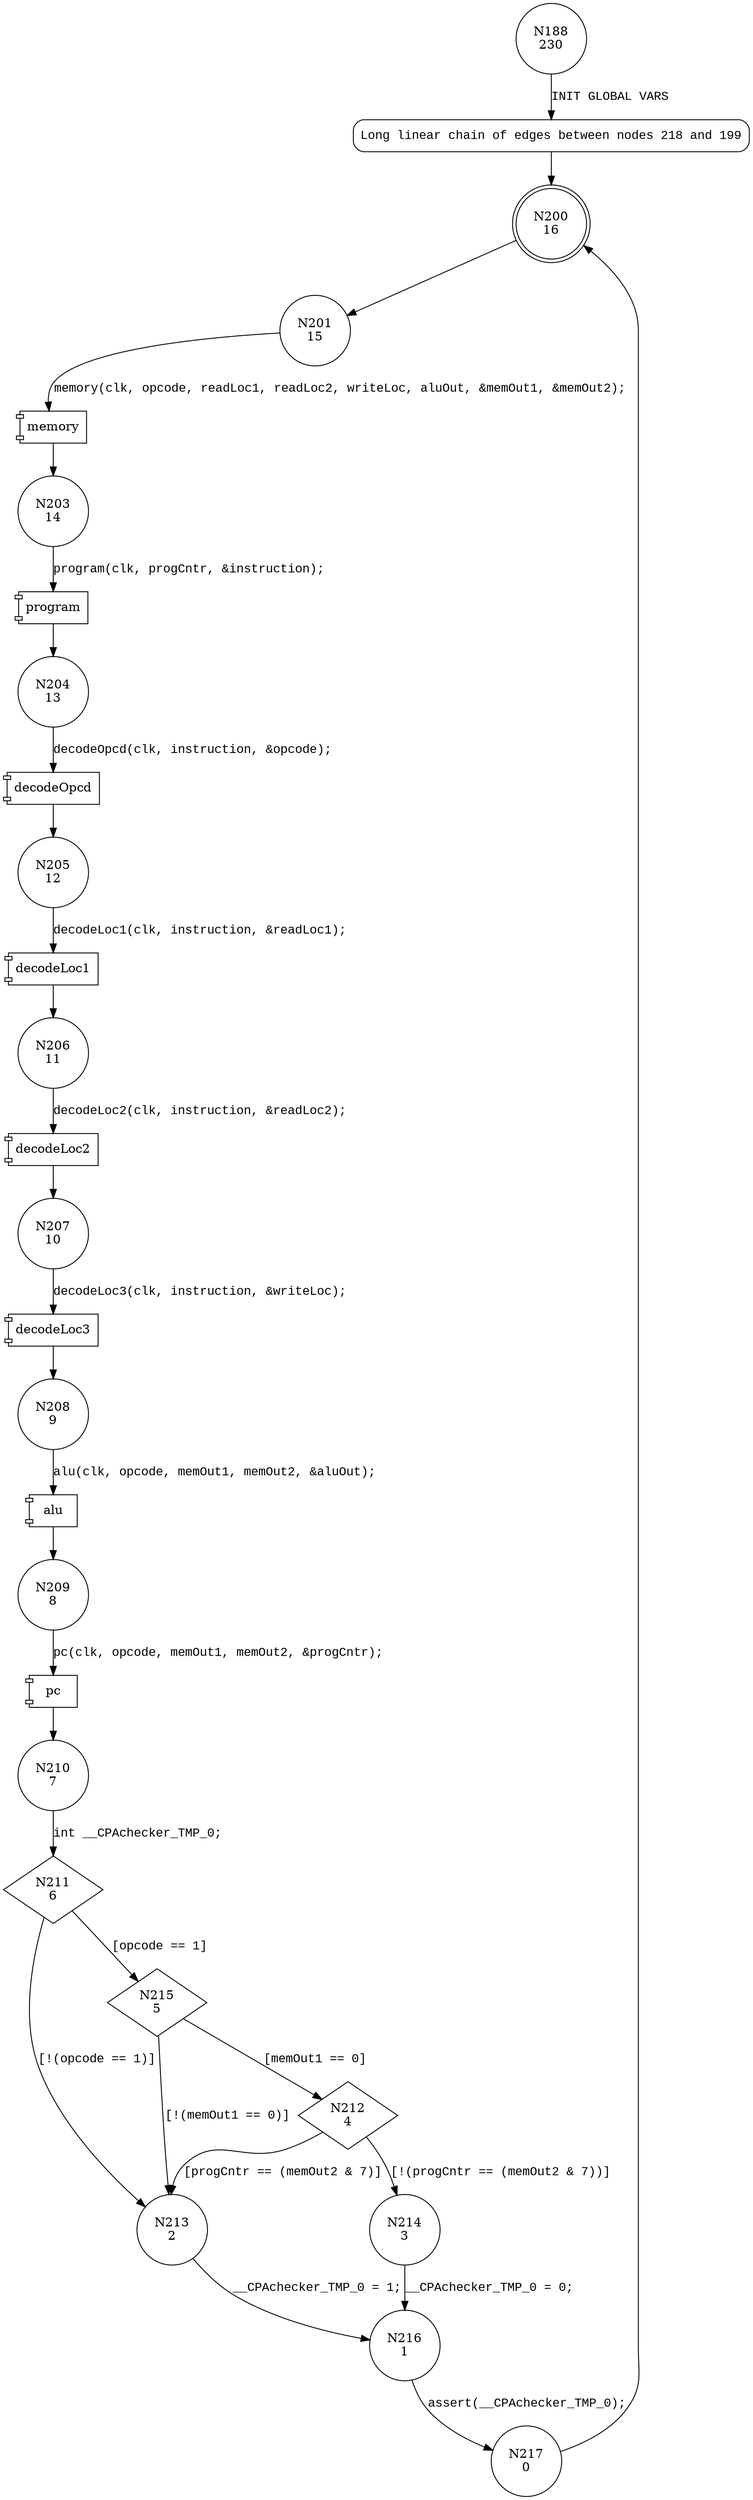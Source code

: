 digraph main {
188 [shape="circle" label="N188\n230"]
218 [shape="circle" label="N218\n229"]
200 [shape="doublecircle" label="N200\n16"]
201 [shape="circle" label="N201\n15"]
203 [shape="circle" label="N203\n14"]
204 [shape="circle" label="N204\n13"]
205 [shape="circle" label="N205\n12"]
206 [shape="circle" label="N206\n11"]
207 [shape="circle" label="N207\n10"]
208 [shape="circle" label="N208\n9"]
209 [shape="circle" label="N209\n8"]
210 [shape="circle" label="N210\n7"]
211 [shape="diamond" label="N211\n6"]
215 [shape="diamond" label="N215\n5"]
213 [shape="circle" label="N213\n2"]
216 [shape="circle" label="N216\n1"]
217 [shape="circle" label="N217\n0"]
212 [shape="diamond" label="N212\n4"]
214 [shape="circle" label="N214\n3"]
218 [style="filled,bold" penwidth="1" fillcolor="white" fontname="Courier New" shape="Mrecord" label="Long linear chain of edges between nodes 218 and 199"]
218 -> 200[label=""]
188 -> 218 [label="INIT GLOBAL VARS" fontname="Courier New"]
200 -> 201 [label="" fontname="Courier New"]
100001 [shape="component" label="memory"]
201 -> 100001 [label="memory(clk, opcode, readLoc1, readLoc2, writeLoc, aluOut, &memOut1, &memOut2);" fontname="Courier New"]
100001 -> 203 [label="" fontname="Courier New"]
100002 [shape="component" label="program"]
203 -> 100002 [label="program(clk, progCntr, &instruction);" fontname="Courier New"]
100002 -> 204 [label="" fontname="Courier New"]
100003 [shape="component" label="decodeOpcd"]
204 -> 100003 [label="decodeOpcd(clk, instruction, &opcode);" fontname="Courier New"]
100003 -> 205 [label="" fontname="Courier New"]
100004 [shape="component" label="decodeLoc1"]
205 -> 100004 [label="decodeLoc1(clk, instruction, &readLoc1);" fontname="Courier New"]
100004 -> 206 [label="" fontname="Courier New"]
100005 [shape="component" label="decodeLoc2"]
206 -> 100005 [label="decodeLoc2(clk, instruction, &readLoc2);" fontname="Courier New"]
100005 -> 207 [label="" fontname="Courier New"]
100006 [shape="component" label="decodeLoc3"]
207 -> 100006 [label="decodeLoc3(clk, instruction, &writeLoc);" fontname="Courier New"]
100006 -> 208 [label="" fontname="Courier New"]
100007 [shape="component" label="alu"]
208 -> 100007 [label="alu(clk, opcode, memOut1, memOut2, &aluOut);" fontname="Courier New"]
100007 -> 209 [label="" fontname="Courier New"]
100008 [shape="component" label="pc"]
209 -> 100008 [label="pc(clk, opcode, memOut1, memOut2, &progCntr);" fontname="Courier New"]
100008 -> 210 [label="" fontname="Courier New"]
211 -> 215 [label="[opcode == 1]" fontname="Courier New"]
211 -> 213 [label="[!(opcode == 1)]" fontname="Courier New"]
213 -> 216 [label="__CPAchecker_TMP_0 = 1;" fontname="Courier New"]
216 -> 217 [label="assert(__CPAchecker_TMP_0);" fontname="Courier New"]
215 -> 212 [label="[memOut1 == 0]" fontname="Courier New"]
215 -> 213 [label="[!(memOut1 == 0)]" fontname="Courier New"]
212 -> 213 [label="[progCntr == (memOut2 & 7)]" fontname="Courier New"]
212 -> 214 [label="[!(progCntr == (memOut2 & 7))]" fontname="Courier New"]
210 -> 211 [label="int __CPAchecker_TMP_0;" fontname="Courier New"]
217 -> 200 [label="" fontname="Courier New"]
214 -> 216 [label="__CPAchecker_TMP_0 = 0;" fontname="Courier New"]
}